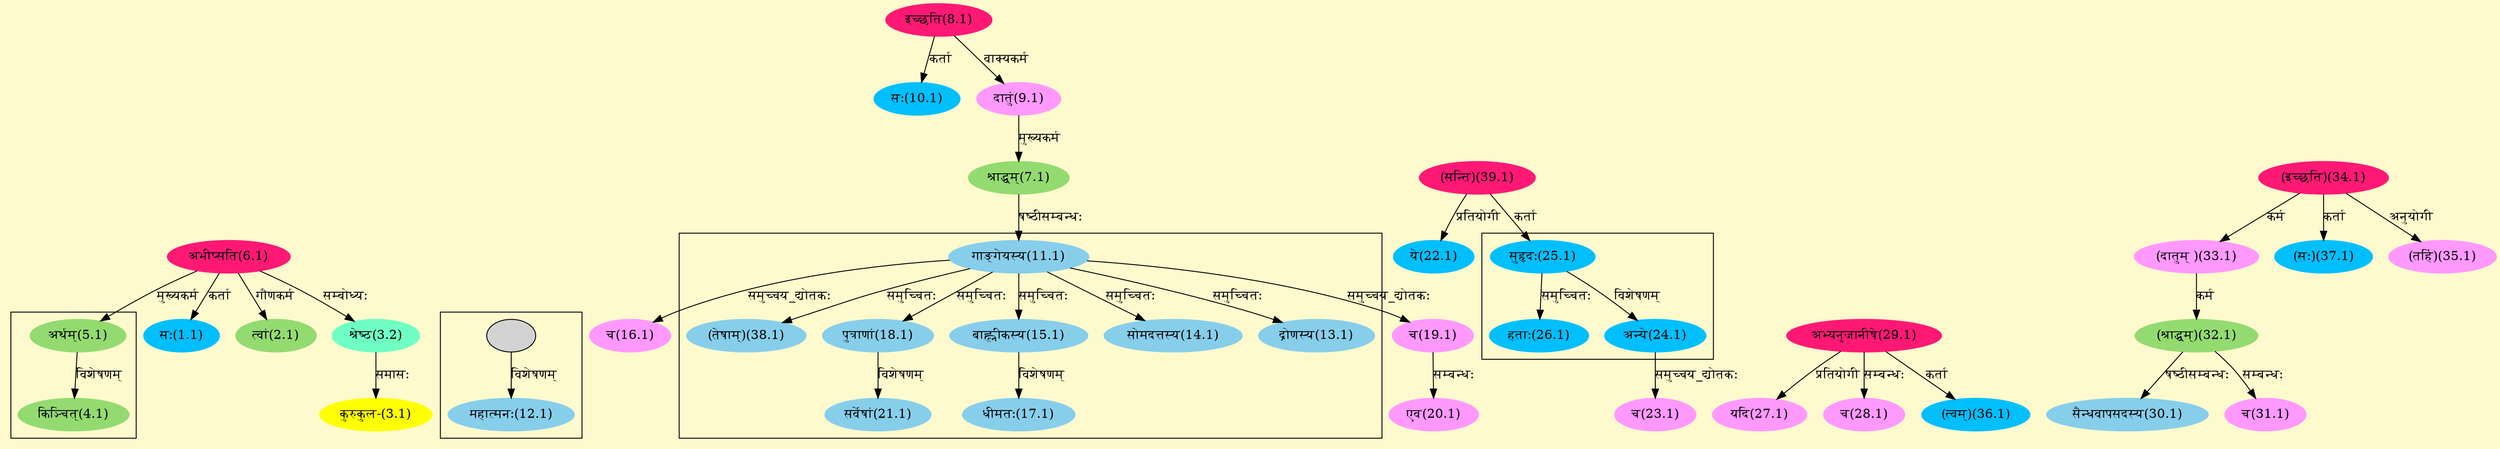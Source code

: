 digraph G{
rankdir=BT;
 compound=true;
 bgcolor="lemonchiffon1";

subgraph cluster_1{
Node4_1 [style=filled, color="#93DB70" label = "किञ्चित्(4.1)"]
Node5_1 [style=filled, color="#93DB70" label = "अर्थम्(5.1)"]

}

subgraph cluster_2{
Node12_1 [style=filled, color="#87CEEB" label = "महात्मनः(12.1)"]
Node11_1_1 [style=filled, color="" label = ""]

}

subgraph cluster_3{
Node13_1 [style=filled, color="#87CEEB" label = "द्रोणस्य(13.1)"]
Node11_1 [style=filled, color="#87CEEB" label = "गाङ्गेयस्य(11.1)"]
Node14_1 [style=filled, color="#87CEEB" label = "सोमदत्तस्य(14.1)"]
Node15_1 [style=filled, color="#87CEEB" label = "बाह्लीकस्य(15.1)"]
Node17_1 [style=filled, color="#87CEEB" label = "धीमतः(17.1)"]
Node18_1 [style=filled, color="#87CEEB" label = "पुत्राणां(18.1)"]
Node21_1 [style=filled, color="#87CEEB" label = "सर्वेषां(21.1)"]
Node38_1 [style=filled, color="#87CEEB" label = "(तेषाम्)(38.1)"]

}

subgraph cluster_4{
Node24_1 [style=filled, color="#00BFFF" label = "अन्ये(24.1)"]
Node25_1 [style=filled, color="#00BFFF" label = "सुहृदः(25.1)"]
Node26_1 [style=filled, color="#00BFFF" label = "हताः(26.1)"]

}
Node1_1 [style=filled, color="#00BFFF" label = "सः(1.1)"]
Node6_1 [style=filled, color="#FF1975" label = "अभीप्सति(6.1)"]
Node2_1 [style=filled, color="#93DB70" label = "त्वां(2.1)"]
Node3_1 [style=filled, color="#FFFF00" label = "कुरुकुल-(3.1)"]
Node3_2 [style=filled, color="#6FFFC3" label = "श्रेष्ठ(3.2)"]
Node5_1 [style=filled, color="#93DB70" label = "अर्थम्(5.1)"]
Node7_1 [style=filled, color="#93DB70" label = "श्राद्धम्(7.1)"]
Node9_1 [style=filled, color="#FF99FF" label = "दातुं(9.1)"]
Node8_1 [style=filled, color="#FF1975" label = "इच्छति(8.1)"]
Node10_1 [style=filled, color="#00BFFF" label = "सः(10.1)"]
Node11_1 [style=filled, color="#87CEEB" label = "गाङ्गेयस्य(11.1)"]
Node16_1 [style=filled, color="#FF99FF" label = "च(16.1)"]
Node19_1 [style=filled, color="#FF99FF" label = "च(19.1)"]
Node20_1 [style=filled, color="#FF99FF" label = "एव(20.1)"]
Node22_1 [style=filled, color="#00BFFF" label = "ये(22.1)"]
Node39_1 [style=filled, color="#FF1975" label = "(सन्ति)(39.1)"]
Node23_1 [style=filled, color="#FF99FF" label = "च(23.1)"]
Node24_1 [style=filled, color="#00BFFF" label = "अन्ये(24.1)"]
Node25_1 [style=filled, color="#00BFFF" label = "सुहृदः(25.1)"]
Node27_1 [style=filled, color="#FF99FF" label = "यदि(27.1)"]
Node29_1 [style=filled, color="#FF1975" label = "अभ्यनुजानीषे(29.1)"]
Node28_1 [style=filled, color="#FF99FF" label = "च(28.1)"]
Node36_1 [style=filled, color="#00BFFF" label = "(त्वम्)(36.1)"]
Node30_1 [style=filled, color="#87CEEB" label = "सैन्धवापसदस्य(30.1)"]
Node32_1 [style=filled, color="#93DB70" label = "(श्राद्धम्)(32.1)"]
Node31_1 [style=filled, color="#FF99FF" label = "च(31.1)"]
Node33_1 [style=filled, color="#FF99FF" label = "(दातुम् )(33.1)"]
Node34_1 [style=filled, color="#FF1975" label = "(इच्छति)(34.1)"]
Node37_1 [style=filled, color="#00BFFF" label = "(सः)(37.1)"]
Node35_1 [style=filled, color="#FF99FF" label = "(तर्हि)(35.1)"]
/* Start of Relations section */

Node1_1 -> Node6_1 [  label="कर्ता"  dir="back" ]
Node2_1 -> Node6_1 [  label="गौणकर्म"  dir="back" ]
Node3_1 -> Node3_2 [  label="समासः"  dir="back" ]
Node3_2 -> Node6_1 [  label="सम्बोध्यः"  dir="back" ]
Node4_1 -> Node5_1 [  label="विशेषणम्"  dir="back" ]
Node5_1 -> Node6_1 [  label="मुख्यकर्म"  dir="back" ]
Node7_1 -> Node9_1 [  label="मुख्यकर्म"  dir="back" ]
Node9_1 -> Node8_1 [  label="वाक्यकर्म"  dir="back" ]
Node10_1 -> Node8_1 [  label="कर्ता"  dir="back" ]
Node11_1 -> Node7_1 [  label="षष्ठीसम्बन्धः"  dir="back" ]
Node12_1 -> Node11_1_1 [  label="विशेषणम्"  dir="back" ]
Node13_1 -> Node11_1 [  label="समुच्चितः"  dir="back" ]
Node14_1 -> Node11_1 [  label="समुच्चितः"  dir="back" ]
Node15_1 -> Node11_1 [  label="समुच्चितः"  dir="back" ]
Node16_1 -> Node11_1 [  label="समुच्चय_द्योतकः"  dir="back" ]
Node17_1 -> Node15_1 [  label="विशेषणम्"  dir="back" ]
Node18_1 -> Node11_1 [  label="समुच्चितः"  dir="back" ]
Node19_1 -> Node11_1 [  label="समुच्चय_द्योतकः"  dir="back" ]
Node20_1 -> Node19_1 [  label="सम्बन्धः"  dir="back" ]
Node21_1 -> Node18_1 [  label="विशेषणम्"  dir="back" ]
Node22_1 -> Node39_1 [  label="प्रतियोगी"  dir="back" ]
Node23_1 -> Node24_1 [  label="समुच्चय_द्योतकः"  dir="back" ]
Node24_1 -> Node25_1 [  label="विशेषणम्"  dir="back" ]
Node25_1 -> Node39_1 [  label="कर्ता"  dir="back" ]
Node26_1 -> Node25_1 [  label="समुच्चितः"  dir="back" ]
Node27_1 -> Node29_1 [  label="प्रतियोगी"  dir="back" ]
Node28_1 -> Node29_1 [  label="सम्बन्धः"  dir="back" ]
Node30_1 -> Node32_1 [  label="षष्ठीसम्बन्धः"  dir="back" ]
Node31_1 -> Node32_1 [  label="सम्बन्धः"  dir="back" ]
Node32_1 -> Node33_1 [  label="कर्म"  dir="back" ]
Node33_1 -> Node34_1 [  label="कर्म"  dir="back" ]
Node35_1 -> Node34_1 [  label="अनुयोगी"  dir="back" ]
Node36_1 -> Node29_1 [  label="कर्ता"  dir="back" ]
Node37_1 -> Node34_1 [  label="कर्ता"  dir="back" ]
Node38_1 -> Node11_1 [  label="समुच्चितः"  dir="back" ]
}
